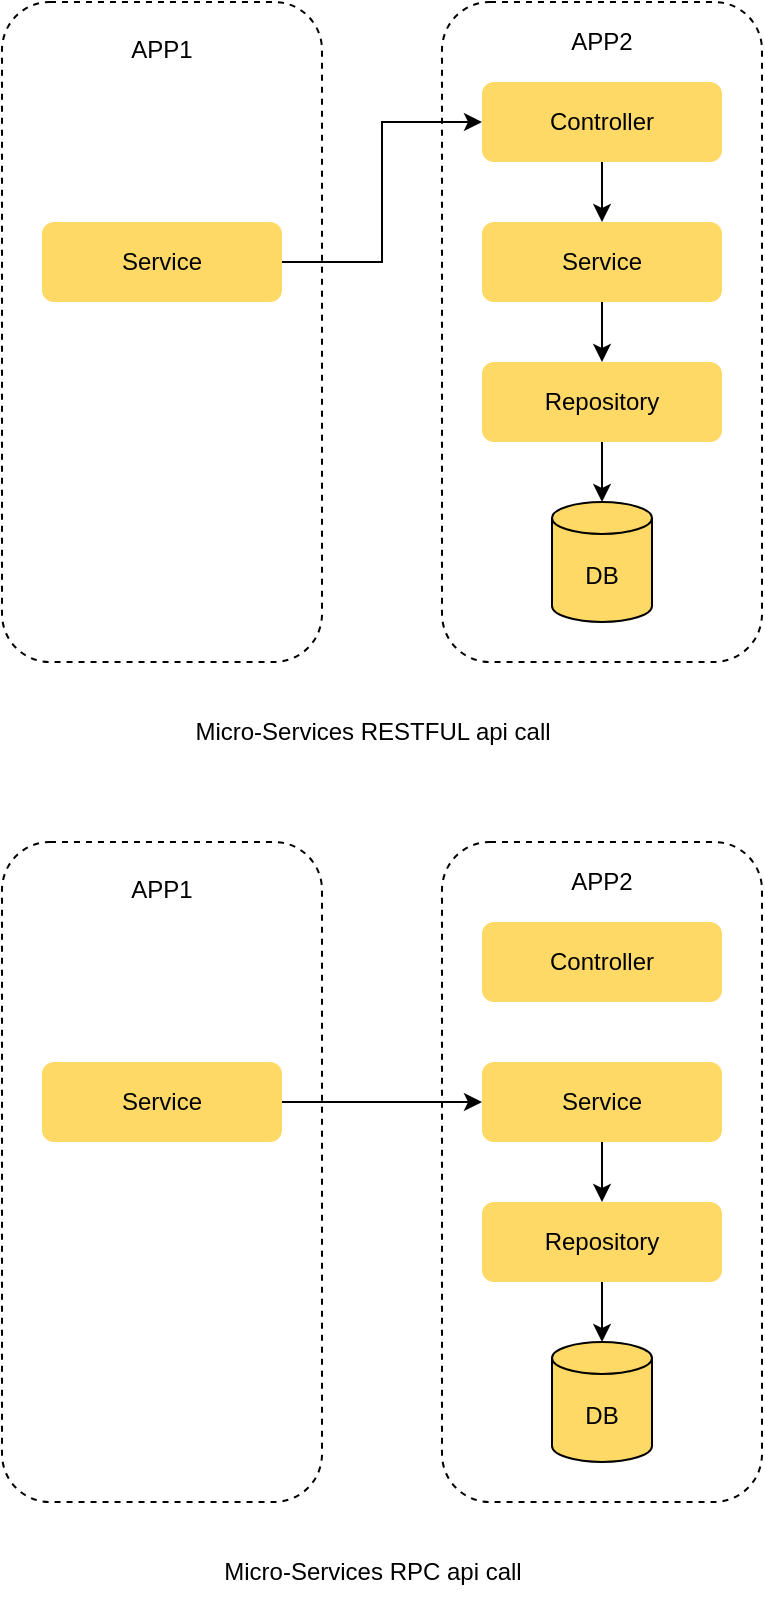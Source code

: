 <mxfile version="17.4.2" type="device"><diagram id="ep0g2amYf2MFJY10nx07" name="Page-1"><mxGraphModel dx="907" dy="672" grid="1" gridSize="10" guides="1" tooltips="1" connect="1" arrows="1" fold="1" page="1" pageScale="1" pageWidth="850" pageHeight="1100" math="0" shadow="0"><root><mxCell id="0"/><mxCell id="1" parent="0"/><mxCell id="wTpWX4e-jjcuemh3GJjS-5" style="edgeStyle=orthogonalEdgeStyle;rounded=0;orthogonalLoop=1;jettySize=auto;html=1;entryX=0.5;entryY=0;entryDx=0;entryDy=0;" parent="1" source="wTpWX4e-jjcuemh3GJjS-1" target="wTpWX4e-jjcuemh3GJjS-2" edge="1"><mxGeometry relative="1" as="geometry"/></mxCell><mxCell id="wTpWX4e-jjcuemh3GJjS-1" value="Controller" style="rounded=1;whiteSpace=wrap;html=1;fillColor=#FFD966;strokeColor=none;" parent="1" vertex="1"><mxGeometry x="480" y="80" width="120" height="40" as="geometry"/></mxCell><mxCell id="wTpWX4e-jjcuemh3GJjS-7" style="edgeStyle=orthogonalEdgeStyle;rounded=0;orthogonalLoop=1;jettySize=auto;html=1;entryX=0.5;entryY=0;entryDx=0;entryDy=0;" parent="1" source="wTpWX4e-jjcuemh3GJjS-2" target="wTpWX4e-jjcuemh3GJjS-6" edge="1"><mxGeometry relative="1" as="geometry"/></mxCell><mxCell id="wTpWX4e-jjcuemh3GJjS-2" value="Service" style="rounded=1;whiteSpace=wrap;html=1;fillColor=#FFD966;strokeColor=none;" parent="1" vertex="1"><mxGeometry x="480" y="150" width="120" height="40" as="geometry"/></mxCell><mxCell id="wTpWX4e-jjcuemh3GJjS-4" style="edgeStyle=orthogonalEdgeStyle;rounded=0;orthogonalLoop=1;jettySize=auto;html=1;entryX=0;entryY=0.5;entryDx=0;entryDy=0;" parent="1" source="wTpWX4e-jjcuemh3GJjS-3" target="wTpWX4e-jjcuemh3GJjS-1" edge="1"><mxGeometry relative="1" as="geometry"/></mxCell><mxCell id="wTpWX4e-jjcuemh3GJjS-3" value="Service" style="rounded=1;whiteSpace=wrap;html=1;fillColor=#FFD966;strokeColor=none;" parent="1" vertex="1"><mxGeometry x="260" y="150" width="120" height="40" as="geometry"/></mxCell><mxCell id="wTpWX4e-jjcuemh3GJjS-11" style="edgeStyle=orthogonalEdgeStyle;rounded=0;orthogonalLoop=1;jettySize=auto;html=1;entryX=0.5;entryY=0;entryDx=0;entryDy=0;entryPerimeter=0;" parent="1" source="wTpWX4e-jjcuemh3GJjS-6" target="wTpWX4e-jjcuemh3GJjS-8" edge="1"><mxGeometry relative="1" as="geometry"/></mxCell><mxCell id="wTpWX4e-jjcuemh3GJjS-6" value="Repository" style="rounded=1;whiteSpace=wrap;html=1;fillColor=#FFD966;strokeColor=none;" parent="1" vertex="1"><mxGeometry x="480" y="220" width="120" height="40" as="geometry"/></mxCell><mxCell id="wTpWX4e-jjcuemh3GJjS-8" value="DB" style="shape=cylinder3;whiteSpace=wrap;html=1;boundedLbl=1;backgroundOutline=1;size=8;fillColor=#FFD966;" parent="1" vertex="1"><mxGeometry x="515" y="290" width="50" height="60" as="geometry"/></mxCell><mxCell id="wTpWX4e-jjcuemh3GJjS-12" value="" style="rounded=1;whiteSpace=wrap;html=1;fillColor=none;dashed=1;" parent="1" vertex="1"><mxGeometry x="240" y="40" width="160" height="330" as="geometry"/></mxCell><mxCell id="wTpWX4e-jjcuemh3GJjS-15" value="APP1" style="text;html=1;strokeColor=none;fillColor=none;align=center;verticalAlign=middle;whiteSpace=wrap;rounded=0;dashed=1;" parent="1" vertex="1"><mxGeometry x="290" y="49" width="60" height="30" as="geometry"/></mxCell><mxCell id="wTpWX4e-jjcuemh3GJjS-16" value="" style="rounded=1;whiteSpace=wrap;html=1;fillColor=none;dashed=1;" parent="1" vertex="1"><mxGeometry x="460" y="40" width="160" height="330" as="geometry"/></mxCell><mxCell id="wTpWX4e-jjcuemh3GJjS-17" value="APP2" style="text;html=1;strokeColor=none;fillColor=none;align=center;verticalAlign=middle;whiteSpace=wrap;rounded=0;dashed=1;" parent="1" vertex="1"><mxGeometry x="510" y="45" width="60" height="30" as="geometry"/></mxCell><mxCell id="wTpWX4e-jjcuemh3GJjS-18" value="Micro-Services RESTFUL api call" style="text;html=1;strokeColor=none;fillColor=none;align=center;verticalAlign=middle;whiteSpace=wrap;rounded=0;dashed=1;" parent="1" vertex="1"><mxGeometry x="323" y="390" width="205" height="30" as="geometry"/></mxCell><mxCell id="wTpWX4e-jjcuemh3GJjS-21" value="Controller" style="rounded=1;whiteSpace=wrap;html=1;fillColor=#FFD966;strokeColor=none;" parent="1" vertex="1"><mxGeometry x="480" y="500" width="120" height="40" as="geometry"/></mxCell><mxCell id="wTpWX4e-jjcuemh3GJjS-22" style="edgeStyle=orthogonalEdgeStyle;rounded=0;orthogonalLoop=1;jettySize=auto;html=1;entryX=0.5;entryY=0;entryDx=0;entryDy=0;" parent="1" source="wTpWX4e-jjcuemh3GJjS-23" target="wTpWX4e-jjcuemh3GJjS-27" edge="1"><mxGeometry relative="1" as="geometry"/></mxCell><mxCell id="wTpWX4e-jjcuemh3GJjS-23" value="Service" style="rounded=1;whiteSpace=wrap;html=1;fillColor=#FFD966;strokeColor=none;" parent="1" vertex="1"><mxGeometry x="480" y="570" width="120" height="40" as="geometry"/></mxCell><mxCell id="wTpWX4e-jjcuemh3GJjS-24" style="edgeStyle=orthogonalEdgeStyle;rounded=0;orthogonalLoop=1;jettySize=auto;html=1;" parent="1" source="wTpWX4e-jjcuemh3GJjS-25" edge="1"><mxGeometry relative="1" as="geometry"><mxPoint x="480" y="590" as="targetPoint"/></mxGeometry></mxCell><mxCell id="wTpWX4e-jjcuemh3GJjS-25" value="Service" style="rounded=1;whiteSpace=wrap;html=1;fillColor=#FFD966;strokeColor=none;" parent="1" vertex="1"><mxGeometry x="260" y="570" width="120" height="40" as="geometry"/></mxCell><mxCell id="wTpWX4e-jjcuemh3GJjS-26" style="edgeStyle=orthogonalEdgeStyle;rounded=0;orthogonalLoop=1;jettySize=auto;html=1;entryX=0.5;entryY=0;entryDx=0;entryDy=0;entryPerimeter=0;" parent="1" source="wTpWX4e-jjcuemh3GJjS-27" target="wTpWX4e-jjcuemh3GJjS-28" edge="1"><mxGeometry relative="1" as="geometry"/></mxCell><mxCell id="wTpWX4e-jjcuemh3GJjS-27" value="Repository" style="rounded=1;whiteSpace=wrap;html=1;fillColor=#FFD966;strokeColor=none;" parent="1" vertex="1"><mxGeometry x="480" y="640" width="120" height="40" as="geometry"/></mxCell><mxCell id="wTpWX4e-jjcuemh3GJjS-28" value="DB" style="shape=cylinder3;whiteSpace=wrap;html=1;boundedLbl=1;backgroundOutline=1;size=8;fillColor=#FFD966;" parent="1" vertex="1"><mxGeometry x="515" y="710" width="50" height="60" as="geometry"/></mxCell><mxCell id="wTpWX4e-jjcuemh3GJjS-29" value="" style="rounded=1;whiteSpace=wrap;html=1;fillColor=none;dashed=1;" parent="1" vertex="1"><mxGeometry x="240" y="460" width="160" height="330" as="geometry"/></mxCell><mxCell id="wTpWX4e-jjcuemh3GJjS-31" value="" style="rounded=1;whiteSpace=wrap;html=1;fillColor=none;dashed=1;" parent="1" vertex="1"><mxGeometry x="460" y="460" width="160" height="330" as="geometry"/></mxCell><mxCell id="wTpWX4e-jjcuemh3GJjS-30" value="APP1" style="text;html=1;strokeColor=none;fillColor=none;align=center;verticalAlign=middle;whiteSpace=wrap;rounded=0;dashed=1;" parent="1" vertex="1"><mxGeometry x="290" y="469" width="60" height="30" as="geometry"/></mxCell><mxCell id="wTpWX4e-jjcuemh3GJjS-32" value="APP2" style="text;html=1;strokeColor=none;fillColor=none;align=center;verticalAlign=middle;whiteSpace=wrap;rounded=0;dashed=1;" parent="1" vertex="1"><mxGeometry x="510" y="465" width="60" height="30" as="geometry"/></mxCell><mxCell id="wTpWX4e-jjcuemh3GJjS-33" value="Micro-Services RPC api call" style="text;html=1;strokeColor=none;fillColor=none;align=center;verticalAlign=middle;whiteSpace=wrap;rounded=0;dashed=1;" parent="1" vertex="1"><mxGeometry x="323" y="810" width="205" height="30" as="geometry"/></mxCell></root></mxGraphModel></diagram></mxfile>